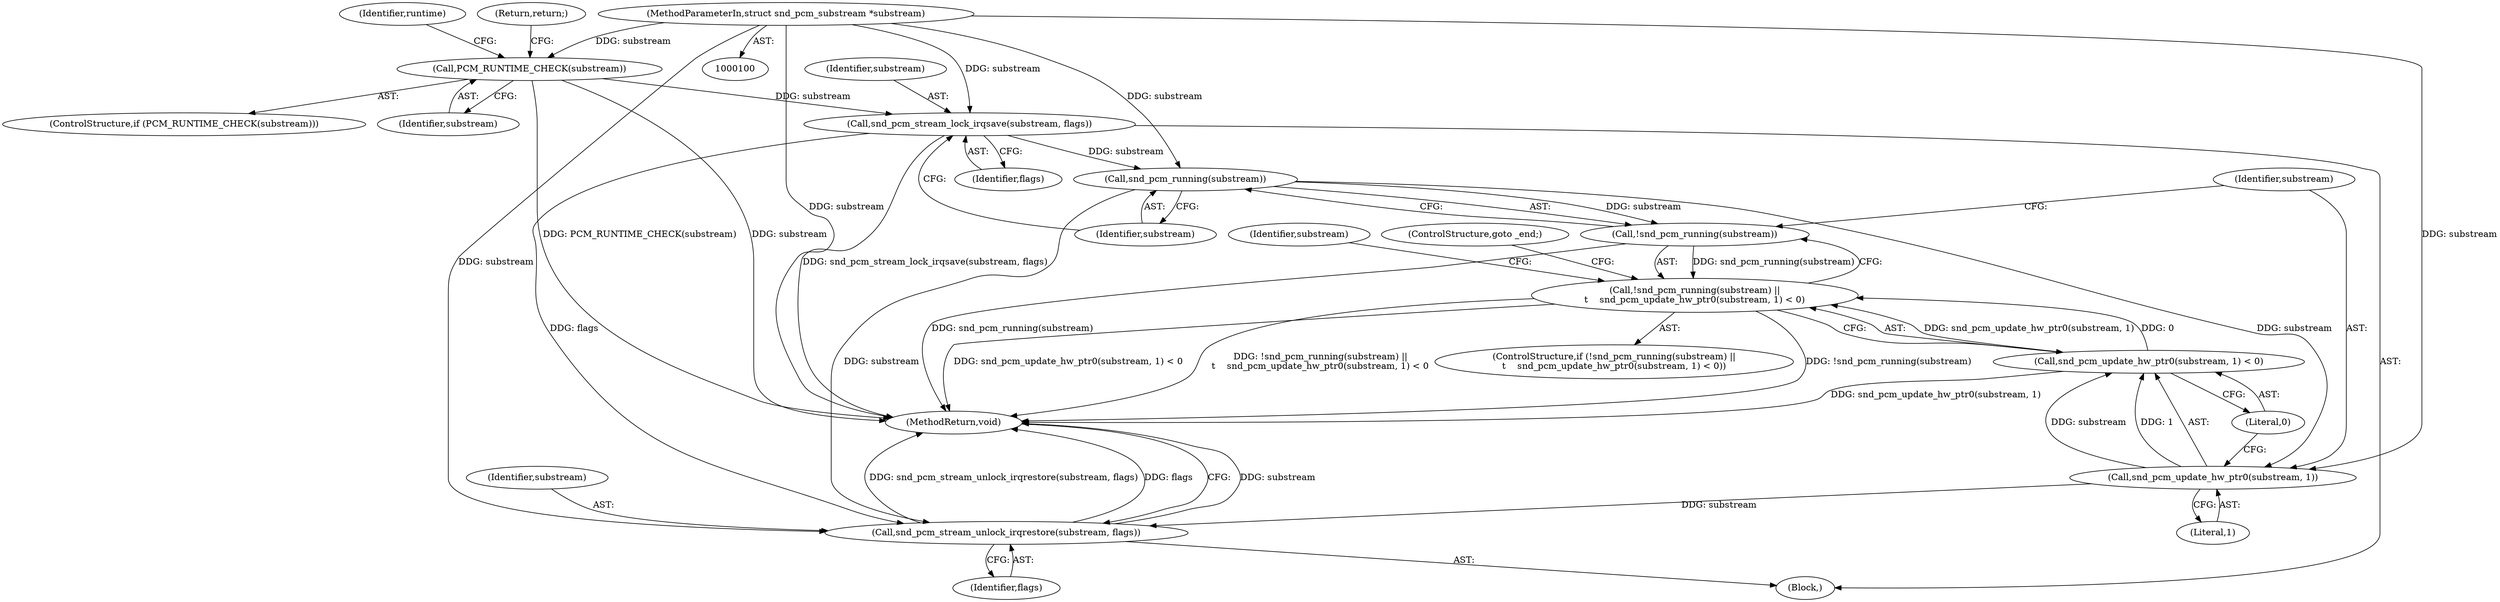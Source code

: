 digraph "0_linux_3aa02cb664c5fb1042958c8d1aa8c35055a2ebc4@pointer" {
"1000101" [label="(MethodParameterIn,struct snd_pcm_substream *substream)"];
"1000106" [label="(Call,PCM_RUNTIME_CHECK(substream))"];
"1000114" [label="(Call,snd_pcm_stream_lock_irqsave(substream, flags))"];
"1000120" [label="(Call,snd_pcm_running(substream))"];
"1000119" [label="(Call,!snd_pcm_running(substream))"];
"1000118" [label="(Call,!snd_pcm_running(substream) ||\n\t    snd_pcm_update_hw_ptr0(substream, 1) < 0)"];
"1000123" [label="(Call,snd_pcm_update_hw_ptr0(substream, 1))"];
"1000122" [label="(Call,snd_pcm_update_hw_ptr0(substream, 1) < 0)"];
"1000145" [label="(Call,snd_pcm_stream_unlock_irqrestore(substream, flags))"];
"1000121" [label="(Identifier,substream)"];
"1000110" [label="(Identifier,runtime)"];
"1000126" [label="(Literal,0)"];
"1000124" [label="(Identifier,substream)"];
"1000148" [label="(MethodReturn,void)"];
"1000107" [label="(Identifier,substream)"];
"1000147" [label="(Identifier,flags)"];
"1000114" [label="(Call,snd_pcm_stream_lock_irqsave(substream, flags))"];
"1000145" [label="(Call,snd_pcm_stream_unlock_irqrestore(substream, flags))"];
"1000106" [label="(Call,PCM_RUNTIME_CHECK(substream))"];
"1000130" [label="(Identifier,substream)"];
"1000105" [label="(ControlStructure,if (PCM_RUNTIME_CHECK(substream)))"];
"1000115" [label="(Identifier,substream)"];
"1000146" [label="(Identifier,substream)"];
"1000122" [label="(Call,snd_pcm_update_hw_ptr0(substream, 1) < 0)"];
"1000116" [label="(Identifier,flags)"];
"1000101" [label="(MethodParameterIn,struct snd_pcm_substream *substream)"];
"1000118" [label="(Call,!snd_pcm_running(substream) ||\n\t    snd_pcm_update_hw_ptr0(substream, 1) < 0)"];
"1000102" [label="(Block,)"];
"1000119" [label="(Call,!snd_pcm_running(substream))"];
"1000120" [label="(Call,snd_pcm_running(substream))"];
"1000117" [label="(ControlStructure,if (!snd_pcm_running(substream) ||\n\t    snd_pcm_update_hw_ptr0(substream, 1) < 0))"];
"1000127" [label="(ControlStructure,goto _end;)"];
"1000108" [label="(Return,return;)"];
"1000123" [label="(Call,snd_pcm_update_hw_ptr0(substream, 1))"];
"1000125" [label="(Literal,1)"];
"1000101" -> "1000100"  [label="AST: "];
"1000101" -> "1000148"  [label="DDG: substream"];
"1000101" -> "1000106"  [label="DDG: substream"];
"1000101" -> "1000114"  [label="DDG: substream"];
"1000101" -> "1000120"  [label="DDG: substream"];
"1000101" -> "1000123"  [label="DDG: substream"];
"1000101" -> "1000145"  [label="DDG: substream"];
"1000106" -> "1000105"  [label="AST: "];
"1000106" -> "1000107"  [label="CFG: "];
"1000107" -> "1000106"  [label="AST: "];
"1000108" -> "1000106"  [label="CFG: "];
"1000110" -> "1000106"  [label="CFG: "];
"1000106" -> "1000148"  [label="DDG: substream"];
"1000106" -> "1000148"  [label="DDG: PCM_RUNTIME_CHECK(substream)"];
"1000106" -> "1000114"  [label="DDG: substream"];
"1000114" -> "1000102"  [label="AST: "];
"1000114" -> "1000116"  [label="CFG: "];
"1000115" -> "1000114"  [label="AST: "];
"1000116" -> "1000114"  [label="AST: "];
"1000121" -> "1000114"  [label="CFG: "];
"1000114" -> "1000148"  [label="DDG: snd_pcm_stream_lock_irqsave(substream, flags)"];
"1000114" -> "1000120"  [label="DDG: substream"];
"1000114" -> "1000145"  [label="DDG: flags"];
"1000120" -> "1000119"  [label="AST: "];
"1000120" -> "1000121"  [label="CFG: "];
"1000121" -> "1000120"  [label="AST: "];
"1000119" -> "1000120"  [label="CFG: "];
"1000120" -> "1000119"  [label="DDG: substream"];
"1000120" -> "1000123"  [label="DDG: substream"];
"1000120" -> "1000145"  [label="DDG: substream"];
"1000119" -> "1000118"  [label="AST: "];
"1000124" -> "1000119"  [label="CFG: "];
"1000118" -> "1000119"  [label="CFG: "];
"1000119" -> "1000148"  [label="DDG: snd_pcm_running(substream)"];
"1000119" -> "1000118"  [label="DDG: snd_pcm_running(substream)"];
"1000118" -> "1000117"  [label="AST: "];
"1000118" -> "1000122"  [label="CFG: "];
"1000122" -> "1000118"  [label="AST: "];
"1000127" -> "1000118"  [label="CFG: "];
"1000130" -> "1000118"  [label="CFG: "];
"1000118" -> "1000148"  [label="DDG: !snd_pcm_running(substream) ||\n\t    snd_pcm_update_hw_ptr0(substream, 1) < 0"];
"1000118" -> "1000148"  [label="DDG: !snd_pcm_running(substream)"];
"1000118" -> "1000148"  [label="DDG: snd_pcm_update_hw_ptr0(substream, 1) < 0"];
"1000122" -> "1000118"  [label="DDG: snd_pcm_update_hw_ptr0(substream, 1)"];
"1000122" -> "1000118"  [label="DDG: 0"];
"1000123" -> "1000122"  [label="AST: "];
"1000123" -> "1000125"  [label="CFG: "];
"1000124" -> "1000123"  [label="AST: "];
"1000125" -> "1000123"  [label="AST: "];
"1000126" -> "1000123"  [label="CFG: "];
"1000123" -> "1000122"  [label="DDG: substream"];
"1000123" -> "1000122"  [label="DDG: 1"];
"1000123" -> "1000145"  [label="DDG: substream"];
"1000122" -> "1000126"  [label="CFG: "];
"1000126" -> "1000122"  [label="AST: "];
"1000122" -> "1000148"  [label="DDG: snd_pcm_update_hw_ptr0(substream, 1)"];
"1000145" -> "1000102"  [label="AST: "];
"1000145" -> "1000147"  [label="CFG: "];
"1000146" -> "1000145"  [label="AST: "];
"1000147" -> "1000145"  [label="AST: "];
"1000148" -> "1000145"  [label="CFG: "];
"1000145" -> "1000148"  [label="DDG: substream"];
"1000145" -> "1000148"  [label="DDG: snd_pcm_stream_unlock_irqrestore(substream, flags)"];
"1000145" -> "1000148"  [label="DDG: flags"];
}
